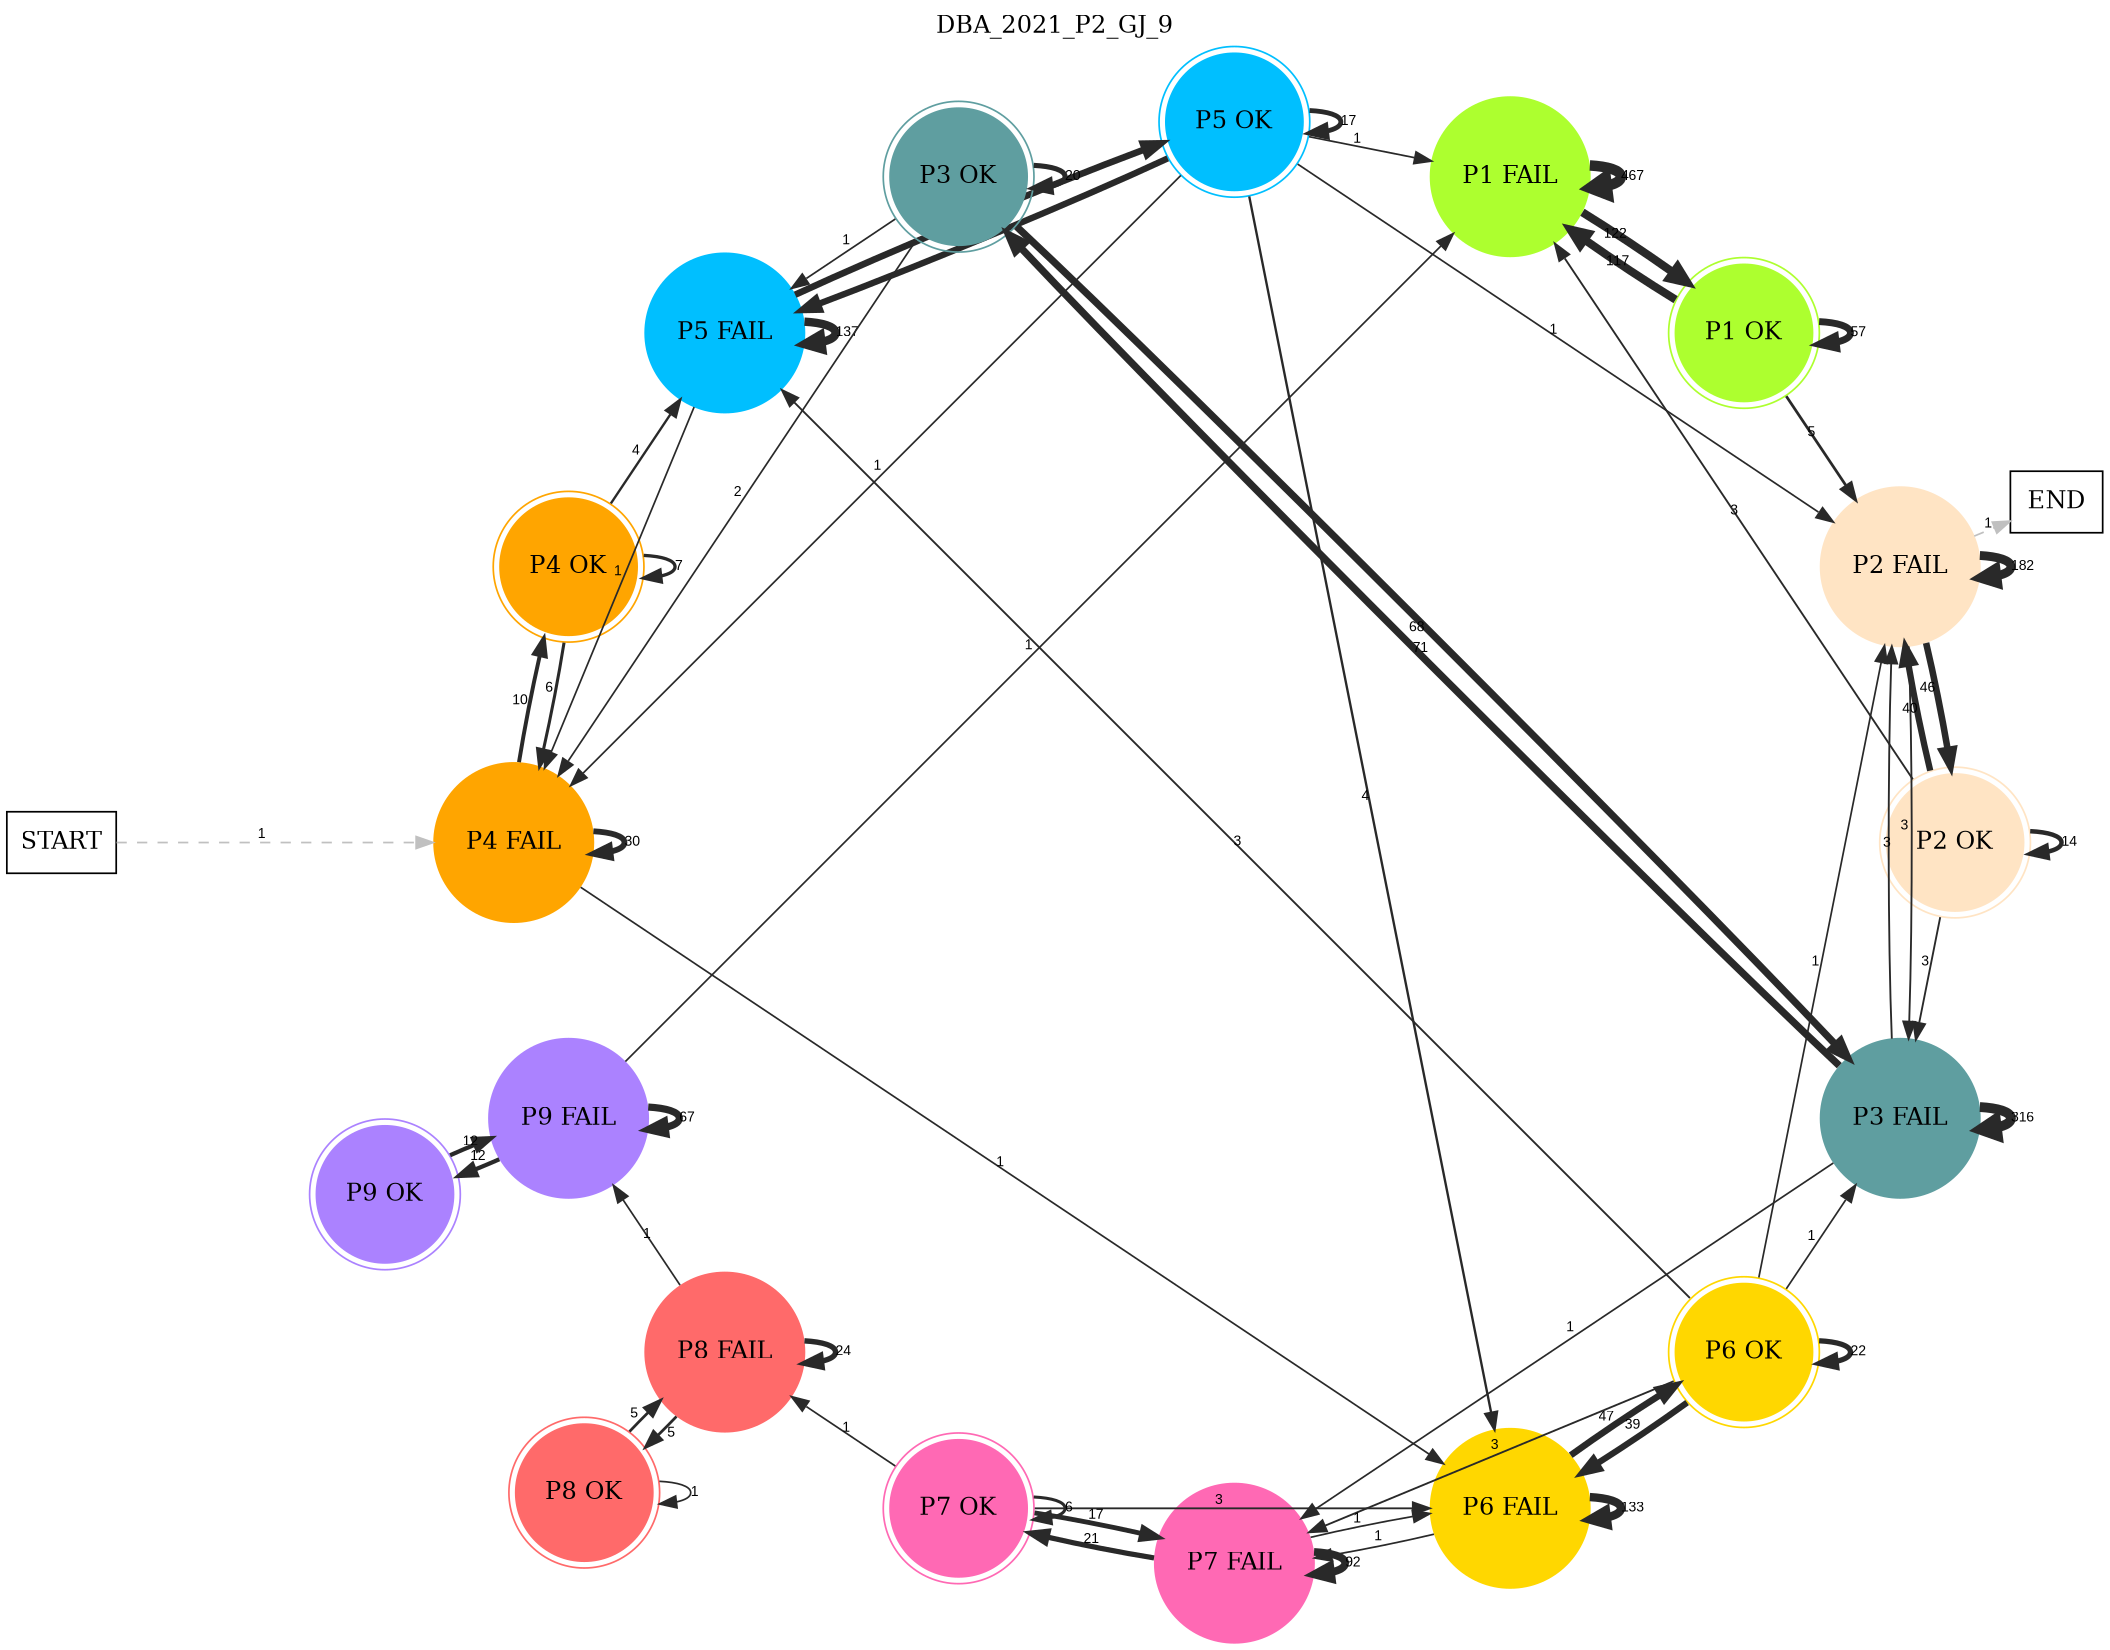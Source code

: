 digraph DBA_2021_P2_GJ_9 {
	labelloc="t";
	label=DBA_2021_P2_GJ_9;
	dpi = 150
	size="16,11!";
	margin = 0;
layout=circo;
"START" [shape=box, fillcolor=white, style=filled, color=black]
"P4 FAIL" [shape=circle, color=orange, style=filled]
"P4 OK" [shape=circle, color=orange, peripheries=2, style=filled]
"P5 FAIL" [shape=circle, color=deepskyblue, style=filled]
"P5 OK" [shape=circle, color=deepskyblue, peripheries=2, style=filled]
"P2 FAIL" [shape=circle, color=bisque, style=filled]
"P2 OK" [shape=circle, color=bisque, peripheries=2, style=filled]
"P3 FAIL" [shape=circle, color=cadetblue, style=filled]
"P3 OK" [shape=circle, color=cadetblue, peripheries=2, style=filled]
"P6 FAIL" [shape=circle, color=gold, style=filled]
"P6 OK" [shape=circle, color=gold, peripheries=2, style=filled]
"P7 FAIL" [shape=circle, color=hotpink, style=filled]
"P7 OK" [shape=circle, color=hotpink, peripheries=2, style=filled]
"P8 FAIL" [shape=circle, color=indianred1, style=filled]
"P8 OK" [shape=circle, color=indianred1, peripheries=2, style=filled]
"P9 FAIL" [shape=circle, color=mediumpurple1, style=filled]
"P9 OK" [shape=circle, color=mediumpurple1, peripheries=2, style=filled]
"P1 FAIL" [shape=circle, color=greenyellow, style=filled]
"P1 OK" [shape=circle, color=greenyellow, peripheries=2, style=filled]
"END" [shape=box, fillcolor=white, style=filled, color=black]
"START" -> "P4 FAIL" [ style = dashed color=grey label ="1" labelfloat=false fontname="Arial" fontsize=8]

"P4 FAIL" -> "P4 FAIL" [ color=grey16 penwidth = "3.40119738166216"label ="30" labelfloat=false fontname="Arial" fontsize=8]

"P4 FAIL" -> "P4 OK" [ color=grey16 penwidth = "2.30258509299405"label ="10" labelfloat=false fontname="Arial" fontsize=8]

"P4 FAIL" -> "P6 FAIL" [ color=grey16 penwidth = "1"label ="1" labelfloat=false fontname="Arial" fontsize=8]

"P4 OK" -> "P4 FAIL" [ color=grey16 penwidth = "1.79175946922805"label ="6" labelfloat=false fontname="Arial" fontsize=8]

"P4 OK" -> "P4 OK" [ color=grey16 penwidth = "1.94591014905531"label ="7" labelfloat=false fontname="Arial" fontsize=8]

"P4 OK" -> "P5 FAIL" [ color=grey16 penwidth = "1.38629436111989"label ="4" labelfloat=false fontname="Arial" fontsize=8]

"P5 FAIL" -> "P4 FAIL" [ color=grey16 penwidth = "1"label ="1" labelfloat=false fontname="Arial" fontsize=8]

"P5 FAIL" -> "P5 FAIL" [ color=grey16 penwidth = "4.91998092582813"label ="137" labelfloat=false fontname="Arial" fontsize=8]

"P5 FAIL" -> "P5 OK" [ color=grey16 penwidth = "3.87120101090789"label ="48" labelfloat=false fontname="Arial" fontsize=8]

"P5 OK" -> "P4 FAIL" [ color=grey16 penwidth = "1"label ="1" labelfloat=false fontname="Arial" fontsize=8]

"P5 OK" -> "P5 FAIL" [ color=grey16 penwidth = "3.71357206670431"label ="41" labelfloat=false fontname="Arial" fontsize=8]

"P5 OK" -> "P5 OK" [ color=grey16 penwidth = "2.83321334405622"label ="17" labelfloat=false fontname="Arial" fontsize=8]

"P5 OK" -> "P2 FAIL" [ color=grey16 penwidth = "1"label ="1" labelfloat=false fontname="Arial" fontsize=8]

"P5 OK" -> "P6 FAIL" [ color=grey16 penwidth = "1.38629436111989"label ="4" labelfloat=false fontname="Arial" fontsize=8]

"P5 OK" -> "P1 FAIL" [ color=grey16 penwidth = "1"label ="1" labelfloat=false fontname="Arial" fontsize=8]

"P2 FAIL" -> "P2 FAIL" [ color=grey16 penwidth = "5.2040066870768"label ="182" labelfloat=false fontname="Arial" fontsize=8]

"P2 FAIL" -> "P2 OK" [ color=grey16 penwidth = "3.8286413964891"label ="46" labelfloat=false fontname="Arial" fontsize=8]

"P2 FAIL" -> "P3 FAIL" [ color=grey16 penwidth = "1.09861228866811"label ="3" labelfloat=false fontname="Arial" fontsize=8]

"P2 FAIL" -> "END" [ style = dashed color=grey label ="1" labelfloat=false fontname="Arial" fontsize=8]

"P2 OK" -> "P2 FAIL" [ color=grey16 penwidth = "3.68887945411394"label ="40" labelfloat=false fontname="Arial" fontsize=8]

"P2 OK" -> "P2 OK" [ color=grey16 penwidth = "2.63905732961526"label ="14" labelfloat=false fontname="Arial" fontsize=8]

"P2 OK" -> "P3 FAIL" [ color=grey16 penwidth = "1.09861228866811"label ="3" labelfloat=false fontname="Arial" fontsize=8]

"P2 OK" -> "P1 FAIL" [ color=grey16 penwidth = "1.09861228866811"label ="3" labelfloat=false fontname="Arial" fontsize=8]

"P3 FAIL" -> "P2 FAIL" [ color=grey16 penwidth = "1.09861228866811"label ="3" labelfloat=false fontname="Arial" fontsize=8]

"P3 FAIL" -> "P3 FAIL" [ color=grey16 penwidth = "5.75574221358691"label ="316" labelfloat=false fontname="Arial" fontsize=8]

"P3 FAIL" -> "P3 OK" [ color=grey16 penwidth = "4.26267987704132"label ="71" labelfloat=false fontname="Arial" fontsize=8]

"P3 FAIL" -> "P7 FAIL" [ color=grey16 penwidth = "1"label ="1" labelfloat=false fontname="Arial" fontsize=8]

"P3 OK" -> "P4 FAIL" [ color=grey16 penwidth = "1"label ="2" labelfloat=false fontname="Arial" fontsize=8]

"P3 OK" -> "P5 FAIL" [ color=grey16 penwidth = "1"label ="1" labelfloat=false fontname="Arial" fontsize=8]

"P3 OK" -> "P3 FAIL" [ color=grey16 penwidth = "4.21950770517611"label ="68" labelfloat=false fontname="Arial" fontsize=8]

"P3 OK" -> "P3 OK" [ color=grey16 penwidth = "2.99573227355399"label ="20" labelfloat=false fontname="Arial" fontsize=8]

"P6 FAIL" -> "P6 FAIL" [ color=grey16 penwidth = "4.89034912822175"label ="133" labelfloat=false fontname="Arial" fontsize=8]

"P6 FAIL" -> "P6 OK" [ color=grey16 penwidth = "3.85014760171006"label ="47" labelfloat=false fontname="Arial" fontsize=8]

"P6 FAIL" -> "P7 FAIL" [ color=grey16 penwidth = "1"label ="1" labelfloat=false fontname="Arial" fontsize=8]

"P6 OK" -> "P5 FAIL" [ color=grey16 penwidth = "1.09861228866811"label ="3" labelfloat=false fontname="Arial" fontsize=8]

"P6 OK" -> "P2 FAIL" [ color=grey16 penwidth = "1"label ="1" labelfloat=false fontname="Arial" fontsize=8]

"P6 OK" -> "P3 FAIL" [ color=grey16 penwidth = "1"label ="1" labelfloat=false fontname="Arial" fontsize=8]

"P6 OK" -> "P6 FAIL" [ color=grey16 penwidth = "3.66356164612965"label ="39" labelfloat=false fontname="Arial" fontsize=8]

"P6 OK" -> "P6 OK" [ color=grey16 penwidth = "3.09104245335832"label ="22" labelfloat=false fontname="Arial" fontsize=8]

"P6 OK" -> "P7 FAIL" [ color=grey16 penwidth = "1.09861228866811"label ="3" labelfloat=false fontname="Arial" fontsize=8]

"P7 FAIL" -> "P6 FAIL" [ color=grey16 penwidth = "1"label ="1" labelfloat=false fontname="Arial" fontsize=8]

"P7 FAIL" -> "P7 FAIL" [ color=grey16 penwidth = "4.52178857704904"label ="92" labelfloat=false fontname="Arial" fontsize=8]

"P7 FAIL" -> "P7 OK" [ color=grey16 penwidth = "3.04452243772342"label ="21" labelfloat=false fontname="Arial" fontsize=8]

"P7 OK" -> "P6 FAIL" [ color=grey16 penwidth = "1.09861228866811"label ="3" labelfloat=false fontname="Arial" fontsize=8]

"P7 OK" -> "P7 FAIL" [ color=grey16 penwidth = "2.83321334405622"label ="17" labelfloat=false fontname="Arial" fontsize=8]

"P7 OK" -> "P7 OK" [ color=grey16 penwidth = "1.79175946922805"label ="6" labelfloat=false fontname="Arial" fontsize=8]

"P7 OK" -> "P8 FAIL" [ color=grey16 penwidth = "1"label ="1" labelfloat=false fontname="Arial" fontsize=8]

"P8 FAIL" -> "P8 FAIL" [ color=grey16 penwidth = "3.17805383034795"label ="24" labelfloat=false fontname="Arial" fontsize=8]

"P8 FAIL" -> "P8 OK" [ color=grey16 penwidth = "1.6094379124341"label ="5" labelfloat=false fontname="Arial" fontsize=8]

"P8 FAIL" -> "P9 FAIL" [ color=grey16 penwidth = "1"label ="1" labelfloat=false fontname="Arial" fontsize=8]

"P8 OK" -> "P8 FAIL" [ color=grey16 penwidth = "1.6094379124341"label ="5" labelfloat=false fontname="Arial" fontsize=8]

"P8 OK" -> "P8 OK" [ color=grey16 penwidth = "1"label ="1" labelfloat=false fontname="Arial" fontsize=8]

"P9 FAIL" -> "P9 FAIL" [ color=grey16 penwidth = "4.20469261939097"label ="67" labelfloat=false fontname="Arial" fontsize=8]

"P9 FAIL" -> "P9 OK" [ color=grey16 penwidth = "2.484906649788"label ="12" labelfloat=false fontname="Arial" fontsize=8]

"P9 FAIL" -> "P1 FAIL" [ color=grey16 penwidth = "1"label ="1" labelfloat=false fontname="Arial" fontsize=8]

"P9 OK" -> "P9 FAIL" [ color=grey16 penwidth = "2.484906649788"label ="12" labelfloat=false fontname="Arial" fontsize=8]

"P1 FAIL" -> "P1 FAIL" [ color=grey16 penwidth = "6.1463292576689"label ="467" labelfloat=false fontname="Arial" fontsize=8]

"P1 FAIL" -> "P1 OK" [ color=grey16 penwidth = "4.80402104473326"label ="122" labelfloat=false fontname="Arial" fontsize=8]

"P1 OK" -> "P2 FAIL" [ color=grey16 penwidth = "1.6094379124341"label ="5" labelfloat=false fontname="Arial" fontsize=8]

"P1 OK" -> "P1 FAIL" [ color=grey16 penwidth = "4.76217393479776"label ="117" labelfloat=false fontname="Arial" fontsize=8]

"P1 OK" -> "P1 OK" [ color=grey16 penwidth = "4.04305126783455"label ="57" labelfloat=false fontname="Arial" fontsize=8]

}
